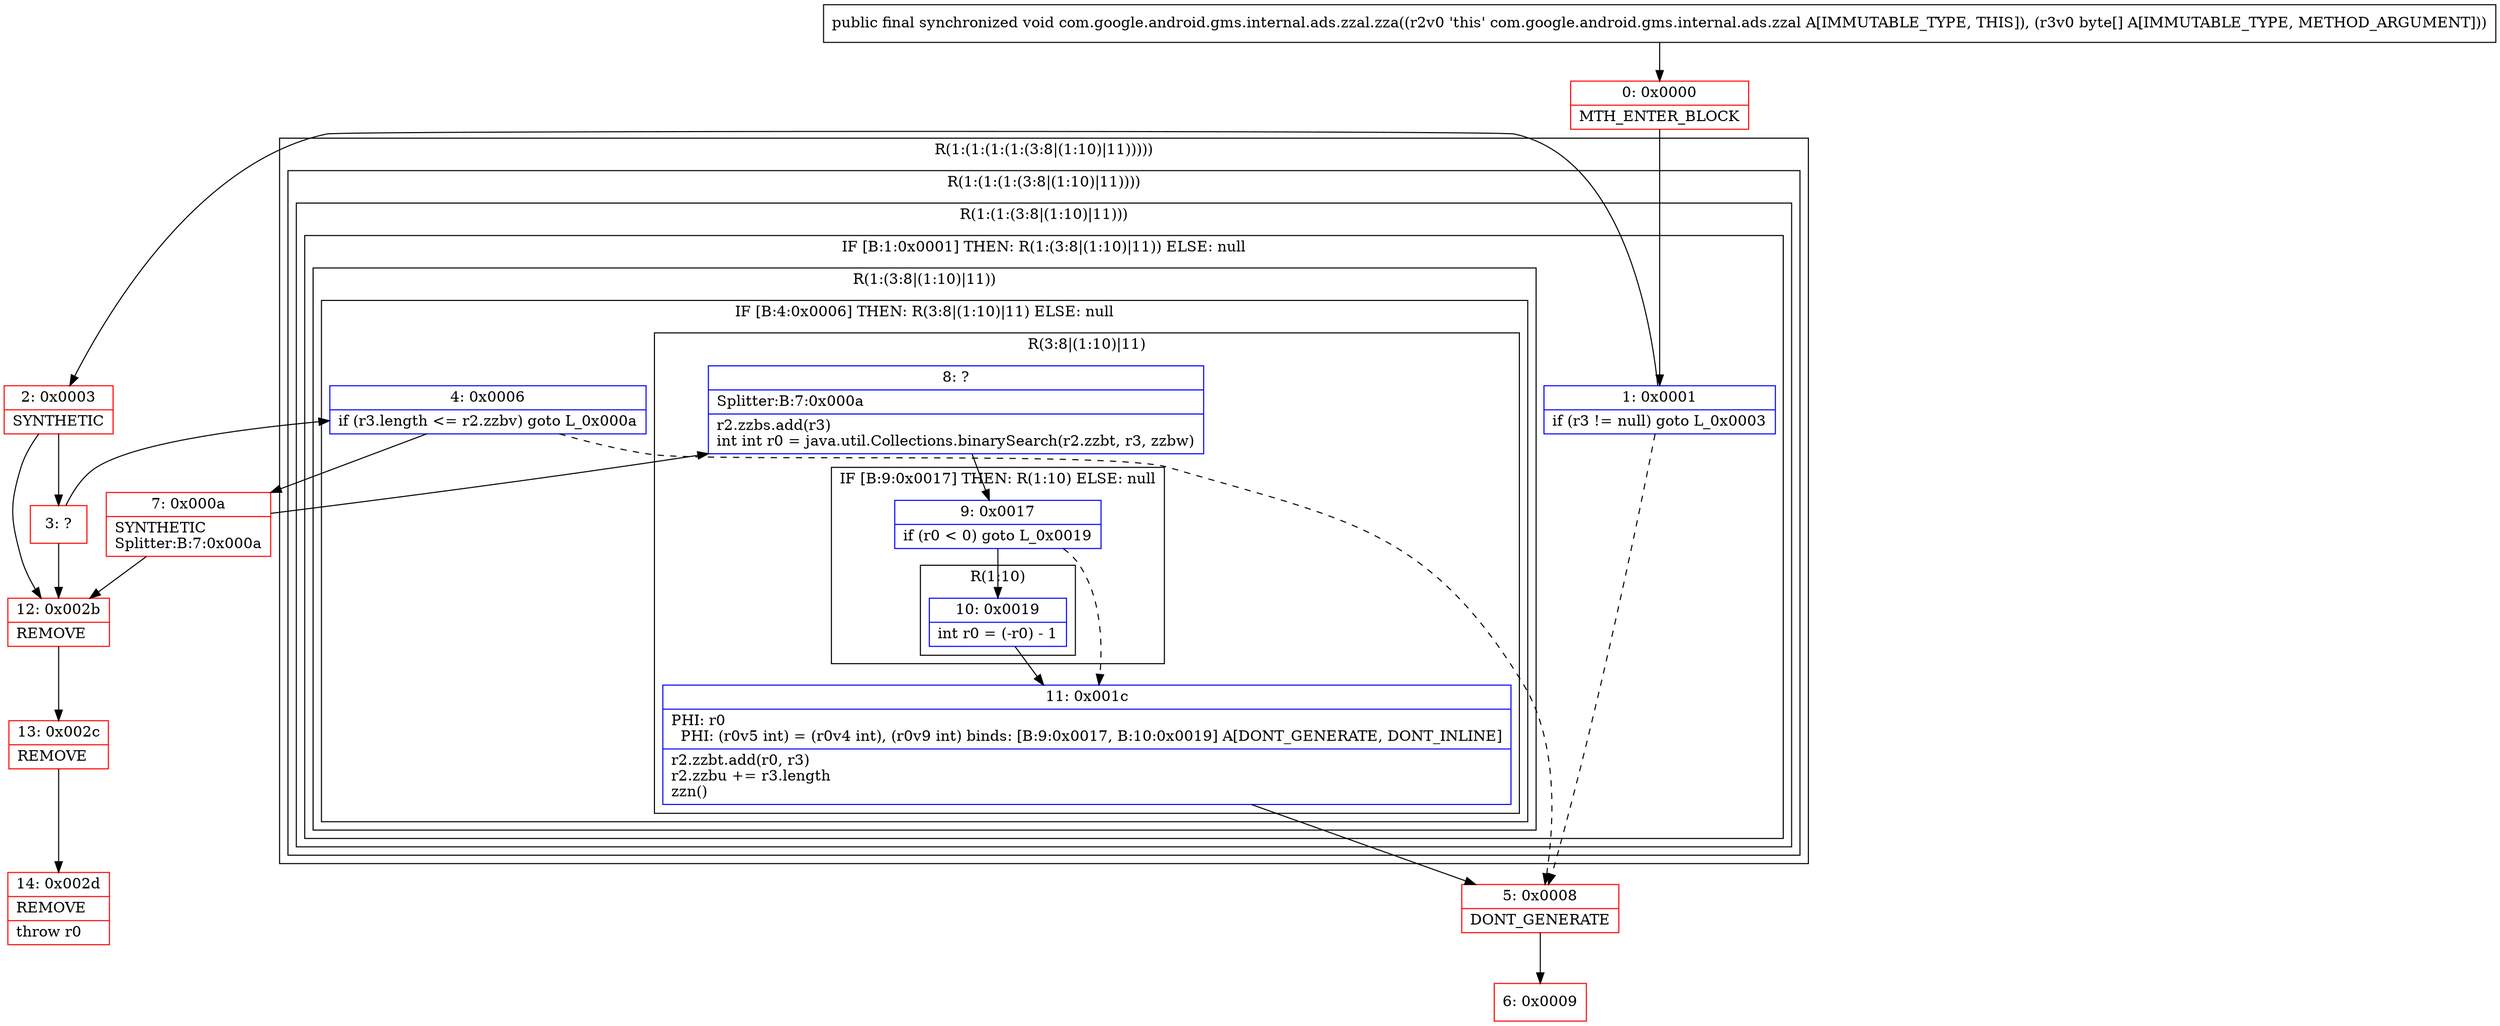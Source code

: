 digraph "CFG forcom.google.android.gms.internal.ads.zzal.zza([B)V" {
subgraph cluster_Region_608300758 {
label = "R(1:(1:(1:(1:(3:8|(1:10)|11)))))";
node [shape=record,color=blue];
subgraph cluster_Region_1252969677 {
label = "R(1:(1:(1:(3:8|(1:10)|11))))";
node [shape=record,color=blue];
subgraph cluster_Region_1652783577 {
label = "R(1:(1:(3:8|(1:10)|11)))";
node [shape=record,color=blue];
subgraph cluster_IfRegion_773869408 {
label = "IF [B:1:0x0001] THEN: R(1:(3:8|(1:10)|11)) ELSE: null";
node [shape=record,color=blue];
Node_1 [shape=record,label="{1\:\ 0x0001|if (r3 != null) goto L_0x0003\l}"];
subgraph cluster_Region_87827244 {
label = "R(1:(3:8|(1:10)|11))";
node [shape=record,color=blue];
subgraph cluster_IfRegion_969428962 {
label = "IF [B:4:0x0006] THEN: R(3:8|(1:10)|11) ELSE: null";
node [shape=record,color=blue];
Node_4 [shape=record,label="{4\:\ 0x0006|if (r3.length \<= r2.zzbv) goto L_0x000a\l}"];
subgraph cluster_Region_263246081 {
label = "R(3:8|(1:10)|11)";
node [shape=record,color=blue];
Node_8 [shape=record,label="{8\:\ ?|Splitter:B:7:0x000a\l|r2.zzbs.add(r3)\lint int r0 = java.util.Collections.binarySearch(r2.zzbt, r3, zzbw)\l}"];
subgraph cluster_IfRegion_347115186 {
label = "IF [B:9:0x0017] THEN: R(1:10) ELSE: null";
node [shape=record,color=blue];
Node_9 [shape=record,label="{9\:\ 0x0017|if (r0 \< 0) goto L_0x0019\l}"];
subgraph cluster_Region_1902025373 {
label = "R(1:10)";
node [shape=record,color=blue];
Node_10 [shape=record,label="{10\:\ 0x0019|int r0 = (\-r0) \- 1\l}"];
}
}
Node_11 [shape=record,label="{11\:\ 0x001c|PHI: r0 \l  PHI: (r0v5 int) = (r0v4 int), (r0v9 int) binds: [B:9:0x0017, B:10:0x0019] A[DONT_GENERATE, DONT_INLINE]\l|r2.zzbt.add(r0, r3)\lr2.zzbu += r3.length\lzzn()\l}"];
}
}
}
}
}
}
}
Node_0 [shape=record,color=red,label="{0\:\ 0x0000|MTH_ENTER_BLOCK\l}"];
Node_2 [shape=record,color=red,label="{2\:\ 0x0003|SYNTHETIC\l}"];
Node_3 [shape=record,color=red,label="{3\:\ ?}"];
Node_5 [shape=record,color=red,label="{5\:\ 0x0008|DONT_GENERATE\l}"];
Node_6 [shape=record,color=red,label="{6\:\ 0x0009}"];
Node_7 [shape=record,color=red,label="{7\:\ 0x000a|SYNTHETIC\lSplitter:B:7:0x000a\l}"];
Node_12 [shape=record,color=red,label="{12\:\ 0x002b|REMOVE\l}"];
Node_13 [shape=record,color=red,label="{13\:\ 0x002c|REMOVE\l}"];
Node_14 [shape=record,color=red,label="{14\:\ 0x002d|REMOVE\l|throw r0\l}"];
MethodNode[shape=record,label="{public final synchronized void com.google.android.gms.internal.ads.zzal.zza((r2v0 'this' com.google.android.gms.internal.ads.zzal A[IMMUTABLE_TYPE, THIS]), (r3v0 byte[] A[IMMUTABLE_TYPE, METHOD_ARGUMENT])) }"];
MethodNode -> Node_0;
Node_1 -> Node_2;
Node_1 -> Node_5[style=dashed];
Node_4 -> Node_5[style=dashed];
Node_4 -> Node_7;
Node_8 -> Node_9;
Node_9 -> Node_10;
Node_9 -> Node_11[style=dashed];
Node_10 -> Node_11;
Node_11 -> Node_5;
Node_0 -> Node_1;
Node_2 -> Node_3;
Node_2 -> Node_12;
Node_3 -> Node_4;
Node_3 -> Node_12;
Node_5 -> Node_6;
Node_7 -> Node_8;
Node_7 -> Node_12;
Node_12 -> Node_13;
Node_13 -> Node_14;
}


